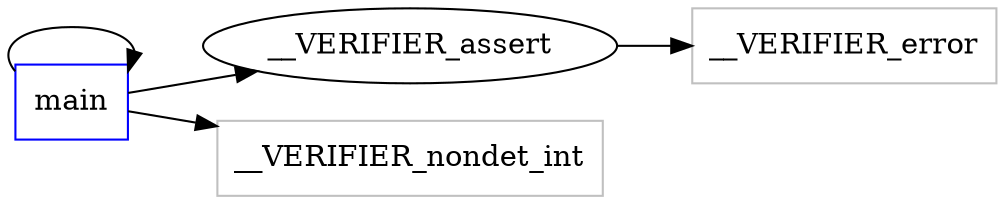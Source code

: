 digraph functioncalls {
rankdir=LR;

main [shape="box", color=blue];
__VERIFIER_error [shape="box", color=grey];
__VERIFIER_assert -> __VERIFIER_error;
__VERIFIER_nondet_int [shape="box", color=grey];
main -> __VERIFIER_nondet_int;
main -> main;
main -> __VERIFIER_assert;
}
